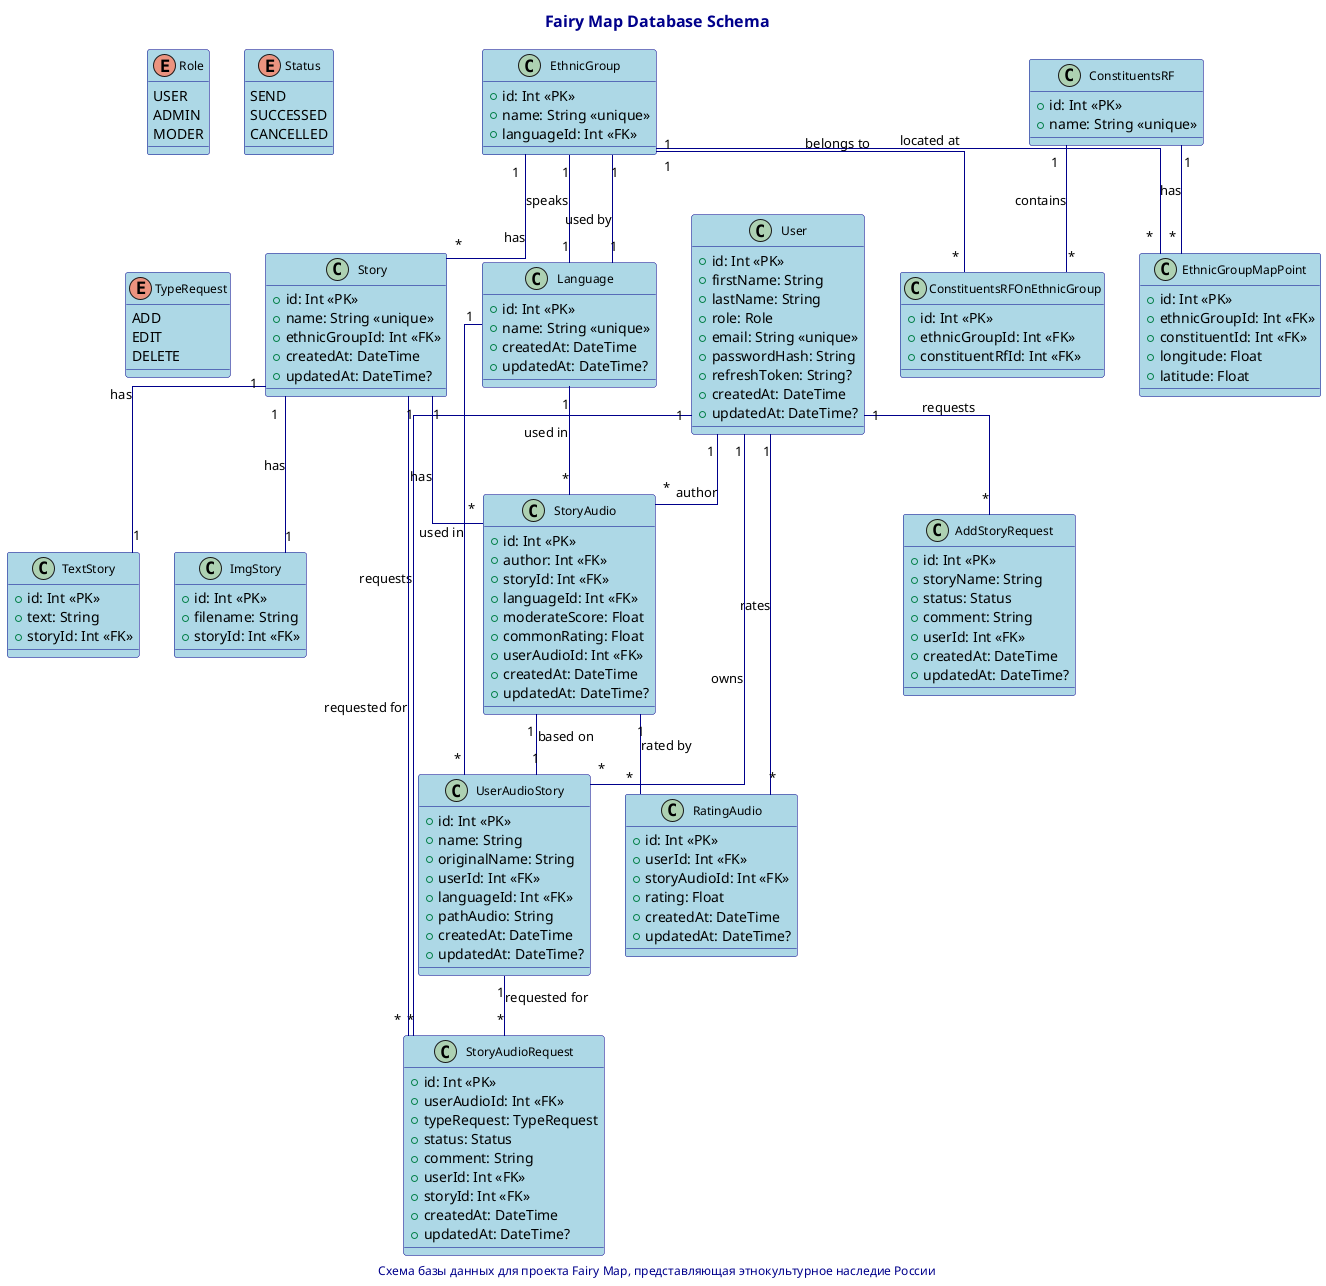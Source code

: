 @startuml Fairy Map Database Schema

' Заголовок и описание
title Fairy Map Database Schema
caption Схема базы данных для проекта Fairy Map, представляющая этнокультурное наследие России

' Стили
skinparam linetype ortho
skinparam class {
    BackgroundColor LightBlue
    ArrowColor DarkBlue
    BorderColor DarkBlue
    FontColor Black
    FontSize 12
}
skinparam enum {
    BackgroundColor LightGreen
    BorderColor DarkGreen
    FontColor Black
    FontSize 12
}
skinparam title {
    FontSize 16
    FontColor DarkBlue
}
skinparam caption {
    FontSize 12
    FontColor DarkBlue
}

' Сущности
class User {
    + id: Int <<PK>>
    + firstName: String
    + lastName: String
    + role: Role
    + email: String <<unique>>
    + passwordHash: String
    + refreshToken: String?
    + createdAt: DateTime
    + updatedAt: DateTime?
}

class ConstituentsRF {
    + id: Int <<PK>>
    + name: String <<unique>>
}

class EthnicGroup {
    + id: Int <<PK>>
    + name: String <<unique>>
    + languageId: Int <<FK>>
}

class EthnicGroupMapPoint {
    + id: Int <<PK>>
    + ethnicGroupId: Int <<FK>>
    + constituentId: Int <<FK>>
    + longitude: Float
    + latitude: Float
}

class ConstituentsRFOnEthnicGroup {
    + id: Int <<PK>>
    + ethnicGroupId: Int <<FK>>
    + constituentRfId: Int <<FK>>
}

class Language {
    + id: Int <<PK>>
    + name: String <<unique>>
    + createdAt: DateTime
    + updatedAt: DateTime?
}

class TextStory {
    + id: Int <<PK>>
    + text: String
    + storyId: Int <<FK>>
}

class ImgStory {
    + id: Int <<PK>>
    + filename: String
    + storyId: Int <<FK>>
}

class Story {
    + id: Int <<PK>>
    + name: String <<unique>>
    + ethnicGroupId: Int <<FK>>
    + createdAt: DateTime
    + updatedAt: DateTime?
}

class StoryAudio {
    + id: Int <<PK>>
    + author: Int <<FK>>
    + storyId: Int <<FK>>
    + languageId: Int <<FK>>
    + moderateScore: Float
    + commonRating: Float
    + userAudioId: Int <<FK>>
    + createdAt: DateTime
    + updatedAt: DateTime?
}

class UserAudioStory {
    + id: Int <<PK>>
    + name: String
    + originalName: String
    + userId: Int <<FK>>
    + languageId: Int <<FK>>
    + pathAudio: String
    + createdAt: DateTime
    + updatedAt: DateTime?
}

class RatingAudio {
    + id: Int <<PK>>
    + userId: Int <<FK>>
    + storyAudioId: Int <<FK>>
    + rating: Float
    + createdAt: DateTime
    + updatedAt: DateTime?
}

class AddStoryRequest {
    + id: Int <<PK>>
    + storyName: String
    + status: Status
    + comment: String
    + userId: Int <<FK>>
    + createdAt: DateTime
    + updatedAt: DateTime?
}

class StoryAudioRequest {
    + id: Int <<PK>>
    + userAudioId: Int <<FK>>
    + typeRequest: TypeRequest
    + status: Status
    + comment: String
    + userId: Int <<FK>>
    + storyId: Int <<FK>>
    + createdAt: DateTime
    + updatedAt: DateTime?
}

' Связи
User "1" -- "*" StoryAudio : author
User "1" -- "*" RatingAudio : rates
User "1" -- "*" AddStoryRequest : requests
User "1" -- "*" StoryAudioRequest : requests
User "1" -- "*" UserAudioStory : owns

ConstituentsRF "1" -- "*" EthnicGroupMapPoint : has
ConstituentsRF "1" -- "*" ConstituentsRFOnEthnicGroup : contains

EthnicGroup "1" -- "*" EthnicGroupMapPoint : located at
EthnicGroup "1" -- "*" ConstituentsRFOnEthnicGroup : belongs to
EthnicGroup "1" -- "*" Story : has
EthnicGroup "1" -- "1" Language : speaks

Story "1" -- "1" TextStory : has
Story "1" -- "1" ImgStory : has
Story "1" -- "*" StoryAudio : has
Story "1" -- "*" StoryAudioRequest : requested for

Language "1" -- "1" EthnicGroup : used by
Language "1" -- "*" UserAudioStory : used in
Language "1" -- "*" StoryAudio : used in

StoryAudio "1" -- "1" UserAudioStory : based on
StoryAudio "1" -- "*" RatingAudio : rated by

UserAudioStory "1" -- "*" StoryAudioRequest : requested for

' Перечисления
enum Role {
    USER
    ADMIN
    MODER
}

enum Status {
    SEND
    SUCCESSED
    CANCELLED
}

enum TypeRequest {
    ADD
    EDIT
    DELETE
}

@enduml 
